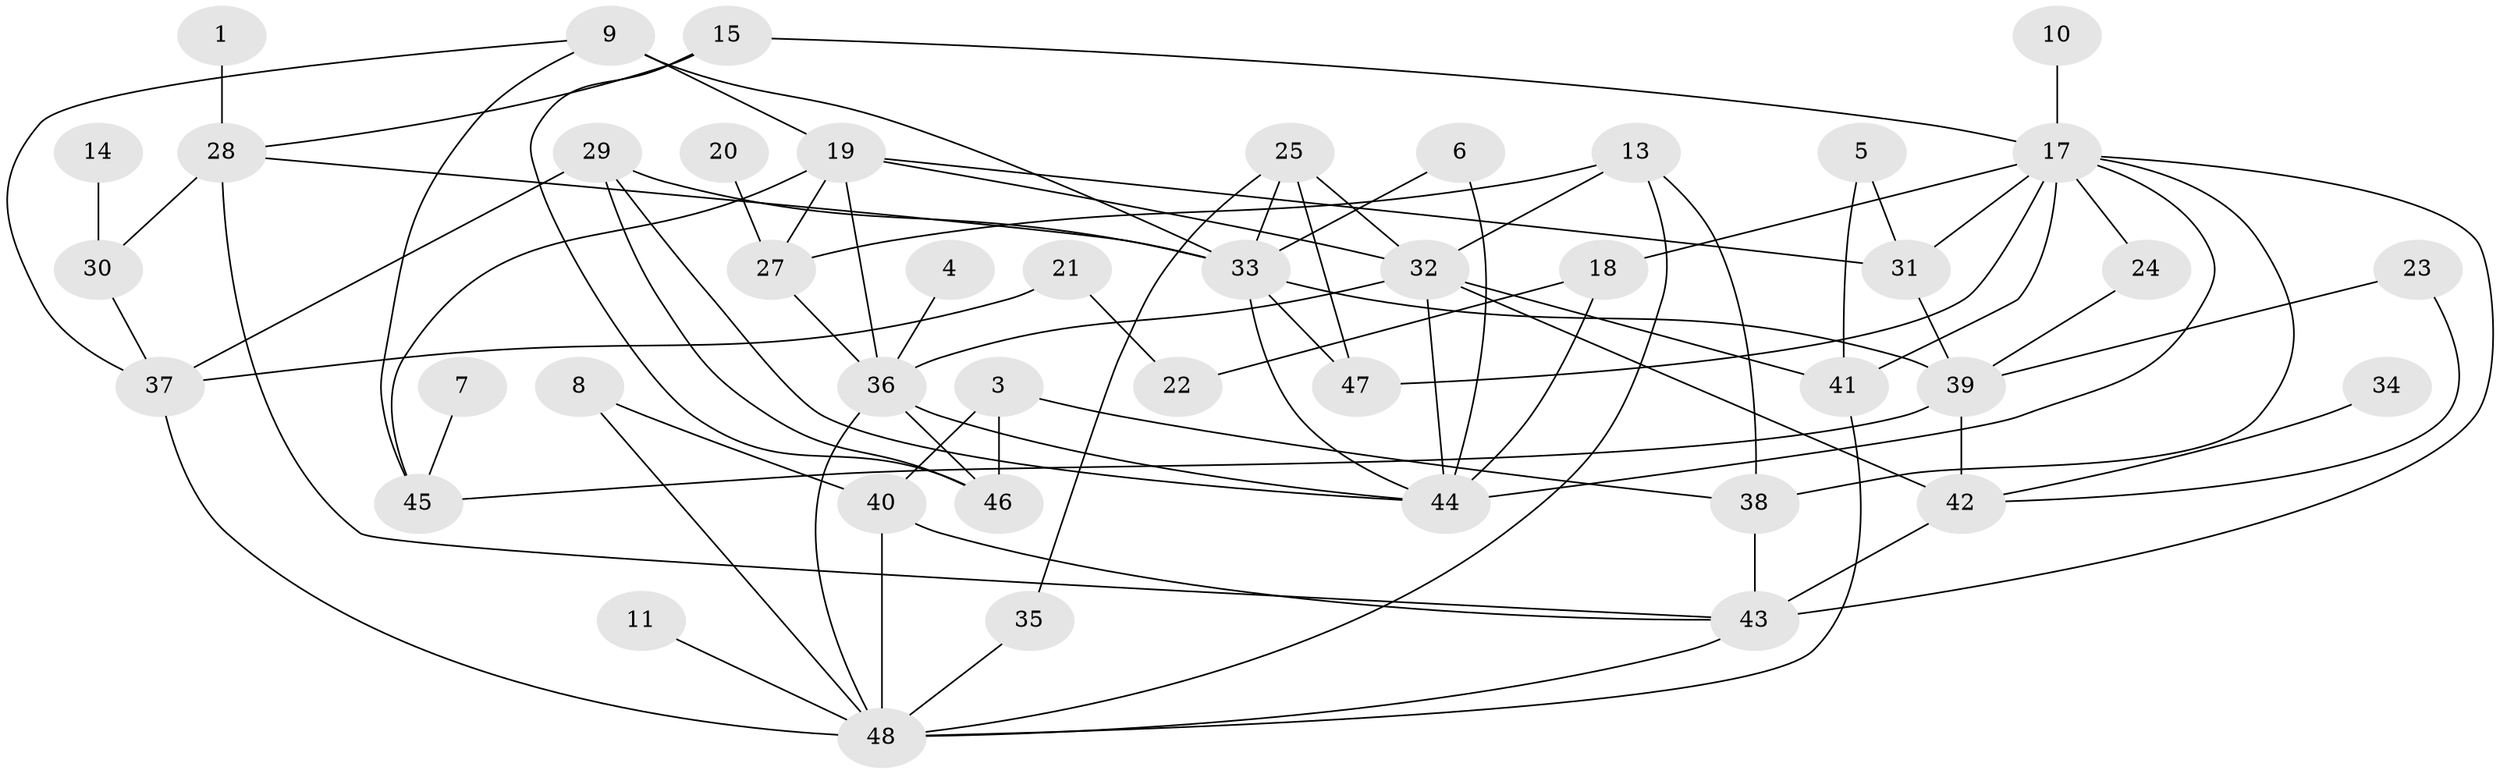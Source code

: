 // original degree distribution, {1: 0.16842105263157894, 5: 0.05263157894736842, 3: 0.28421052631578947, 4: 0.12631578947368421, 2: 0.24210526315789474, 0: 0.042105263157894736, 6: 0.08421052631578947}
// Generated by graph-tools (version 1.1) at 2025/49/03/09/25 03:49:06]
// undirected, 44 vertices, 82 edges
graph export_dot {
graph [start="1"]
  node [color=gray90,style=filled];
  1;
  3;
  4;
  5;
  6;
  7;
  8;
  9;
  10;
  11;
  13;
  14;
  15;
  17;
  18;
  19;
  20;
  21;
  22;
  23;
  24;
  25;
  27;
  28;
  29;
  30;
  31;
  32;
  33;
  34;
  35;
  36;
  37;
  38;
  39;
  40;
  41;
  42;
  43;
  44;
  45;
  46;
  47;
  48;
  1 -- 28 [weight=1.0];
  3 -- 38 [weight=1.0];
  3 -- 40 [weight=1.0];
  3 -- 46 [weight=1.0];
  4 -- 36 [weight=1.0];
  5 -- 31 [weight=1.0];
  5 -- 41 [weight=1.0];
  6 -- 33 [weight=1.0];
  6 -- 44 [weight=1.0];
  7 -- 45 [weight=1.0];
  8 -- 40 [weight=1.0];
  8 -- 48 [weight=1.0];
  9 -- 19 [weight=2.0];
  9 -- 33 [weight=1.0];
  9 -- 37 [weight=1.0];
  9 -- 45 [weight=1.0];
  10 -- 17 [weight=1.0];
  11 -- 48 [weight=1.0];
  13 -- 27 [weight=1.0];
  13 -- 32 [weight=1.0];
  13 -- 38 [weight=1.0];
  13 -- 48 [weight=1.0];
  14 -- 30 [weight=1.0];
  15 -- 17 [weight=1.0];
  15 -- 28 [weight=1.0];
  15 -- 46 [weight=1.0];
  17 -- 18 [weight=1.0];
  17 -- 24 [weight=1.0];
  17 -- 31 [weight=1.0];
  17 -- 38 [weight=1.0];
  17 -- 41 [weight=1.0];
  17 -- 43 [weight=1.0];
  17 -- 44 [weight=1.0];
  17 -- 47 [weight=1.0];
  18 -- 22 [weight=1.0];
  18 -- 44 [weight=1.0];
  19 -- 27 [weight=1.0];
  19 -- 31 [weight=1.0];
  19 -- 32 [weight=1.0];
  19 -- 36 [weight=1.0];
  19 -- 45 [weight=1.0];
  20 -- 27 [weight=1.0];
  21 -- 22 [weight=1.0];
  21 -- 37 [weight=1.0];
  23 -- 39 [weight=1.0];
  23 -- 42 [weight=1.0];
  24 -- 39 [weight=1.0];
  25 -- 32 [weight=1.0];
  25 -- 33 [weight=1.0];
  25 -- 35 [weight=1.0];
  25 -- 47 [weight=1.0];
  27 -- 36 [weight=1.0];
  28 -- 30 [weight=1.0];
  28 -- 33 [weight=1.0];
  28 -- 43 [weight=1.0];
  29 -- 33 [weight=1.0];
  29 -- 37 [weight=1.0];
  29 -- 44 [weight=1.0];
  29 -- 46 [weight=1.0];
  30 -- 37 [weight=1.0];
  31 -- 39 [weight=1.0];
  32 -- 36 [weight=1.0];
  32 -- 41 [weight=1.0];
  32 -- 42 [weight=1.0];
  32 -- 44 [weight=1.0];
  33 -- 39 [weight=1.0];
  33 -- 44 [weight=1.0];
  33 -- 47 [weight=1.0];
  34 -- 42 [weight=1.0];
  35 -- 48 [weight=1.0];
  36 -- 44 [weight=1.0];
  36 -- 46 [weight=1.0];
  36 -- 48 [weight=1.0];
  37 -- 48 [weight=1.0];
  38 -- 43 [weight=1.0];
  39 -- 42 [weight=1.0];
  39 -- 45 [weight=1.0];
  40 -- 43 [weight=1.0];
  40 -- 48 [weight=1.0];
  41 -- 48 [weight=1.0];
  42 -- 43 [weight=1.0];
  43 -- 48 [weight=1.0];
}
